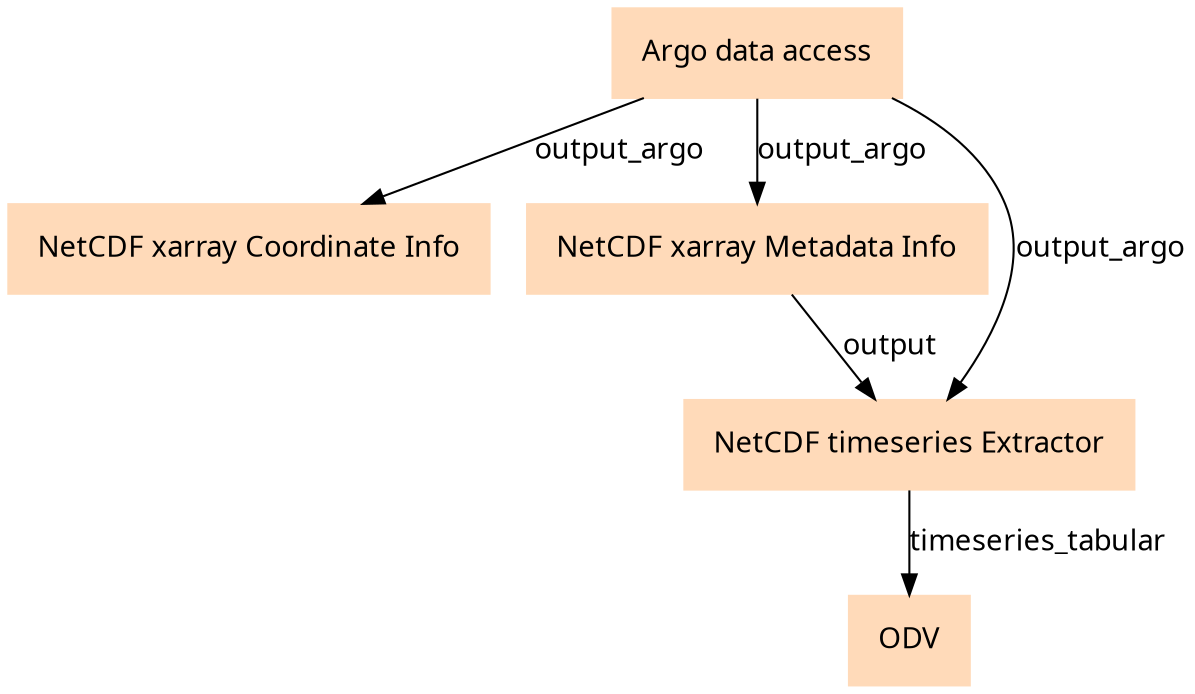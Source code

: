 digraph main {
  node [fontname="Atkinson Hyperlegible", shape=box, color=white,style=filled,color=peachpuff,margin="0.2,0.2"];
  edge [fontname="Atkinson Hyperlegible"];
  0[label="Argo data access"]
  1[label="NetCDF xarray Coordinate Info"]
  0 -> 1 [label="output_argo"]
  2[label="NetCDF xarray Metadata Info"]
  0 -> 2 [label="output_argo"]
  3[label="NetCDF timeseries Extractor"]
  0 -> 3 [label="output_argo"]
  2 -> 3 [label="output"]
  4[label="ODV"]
  3 -> 4 [label="timeseries_tabular"]
}